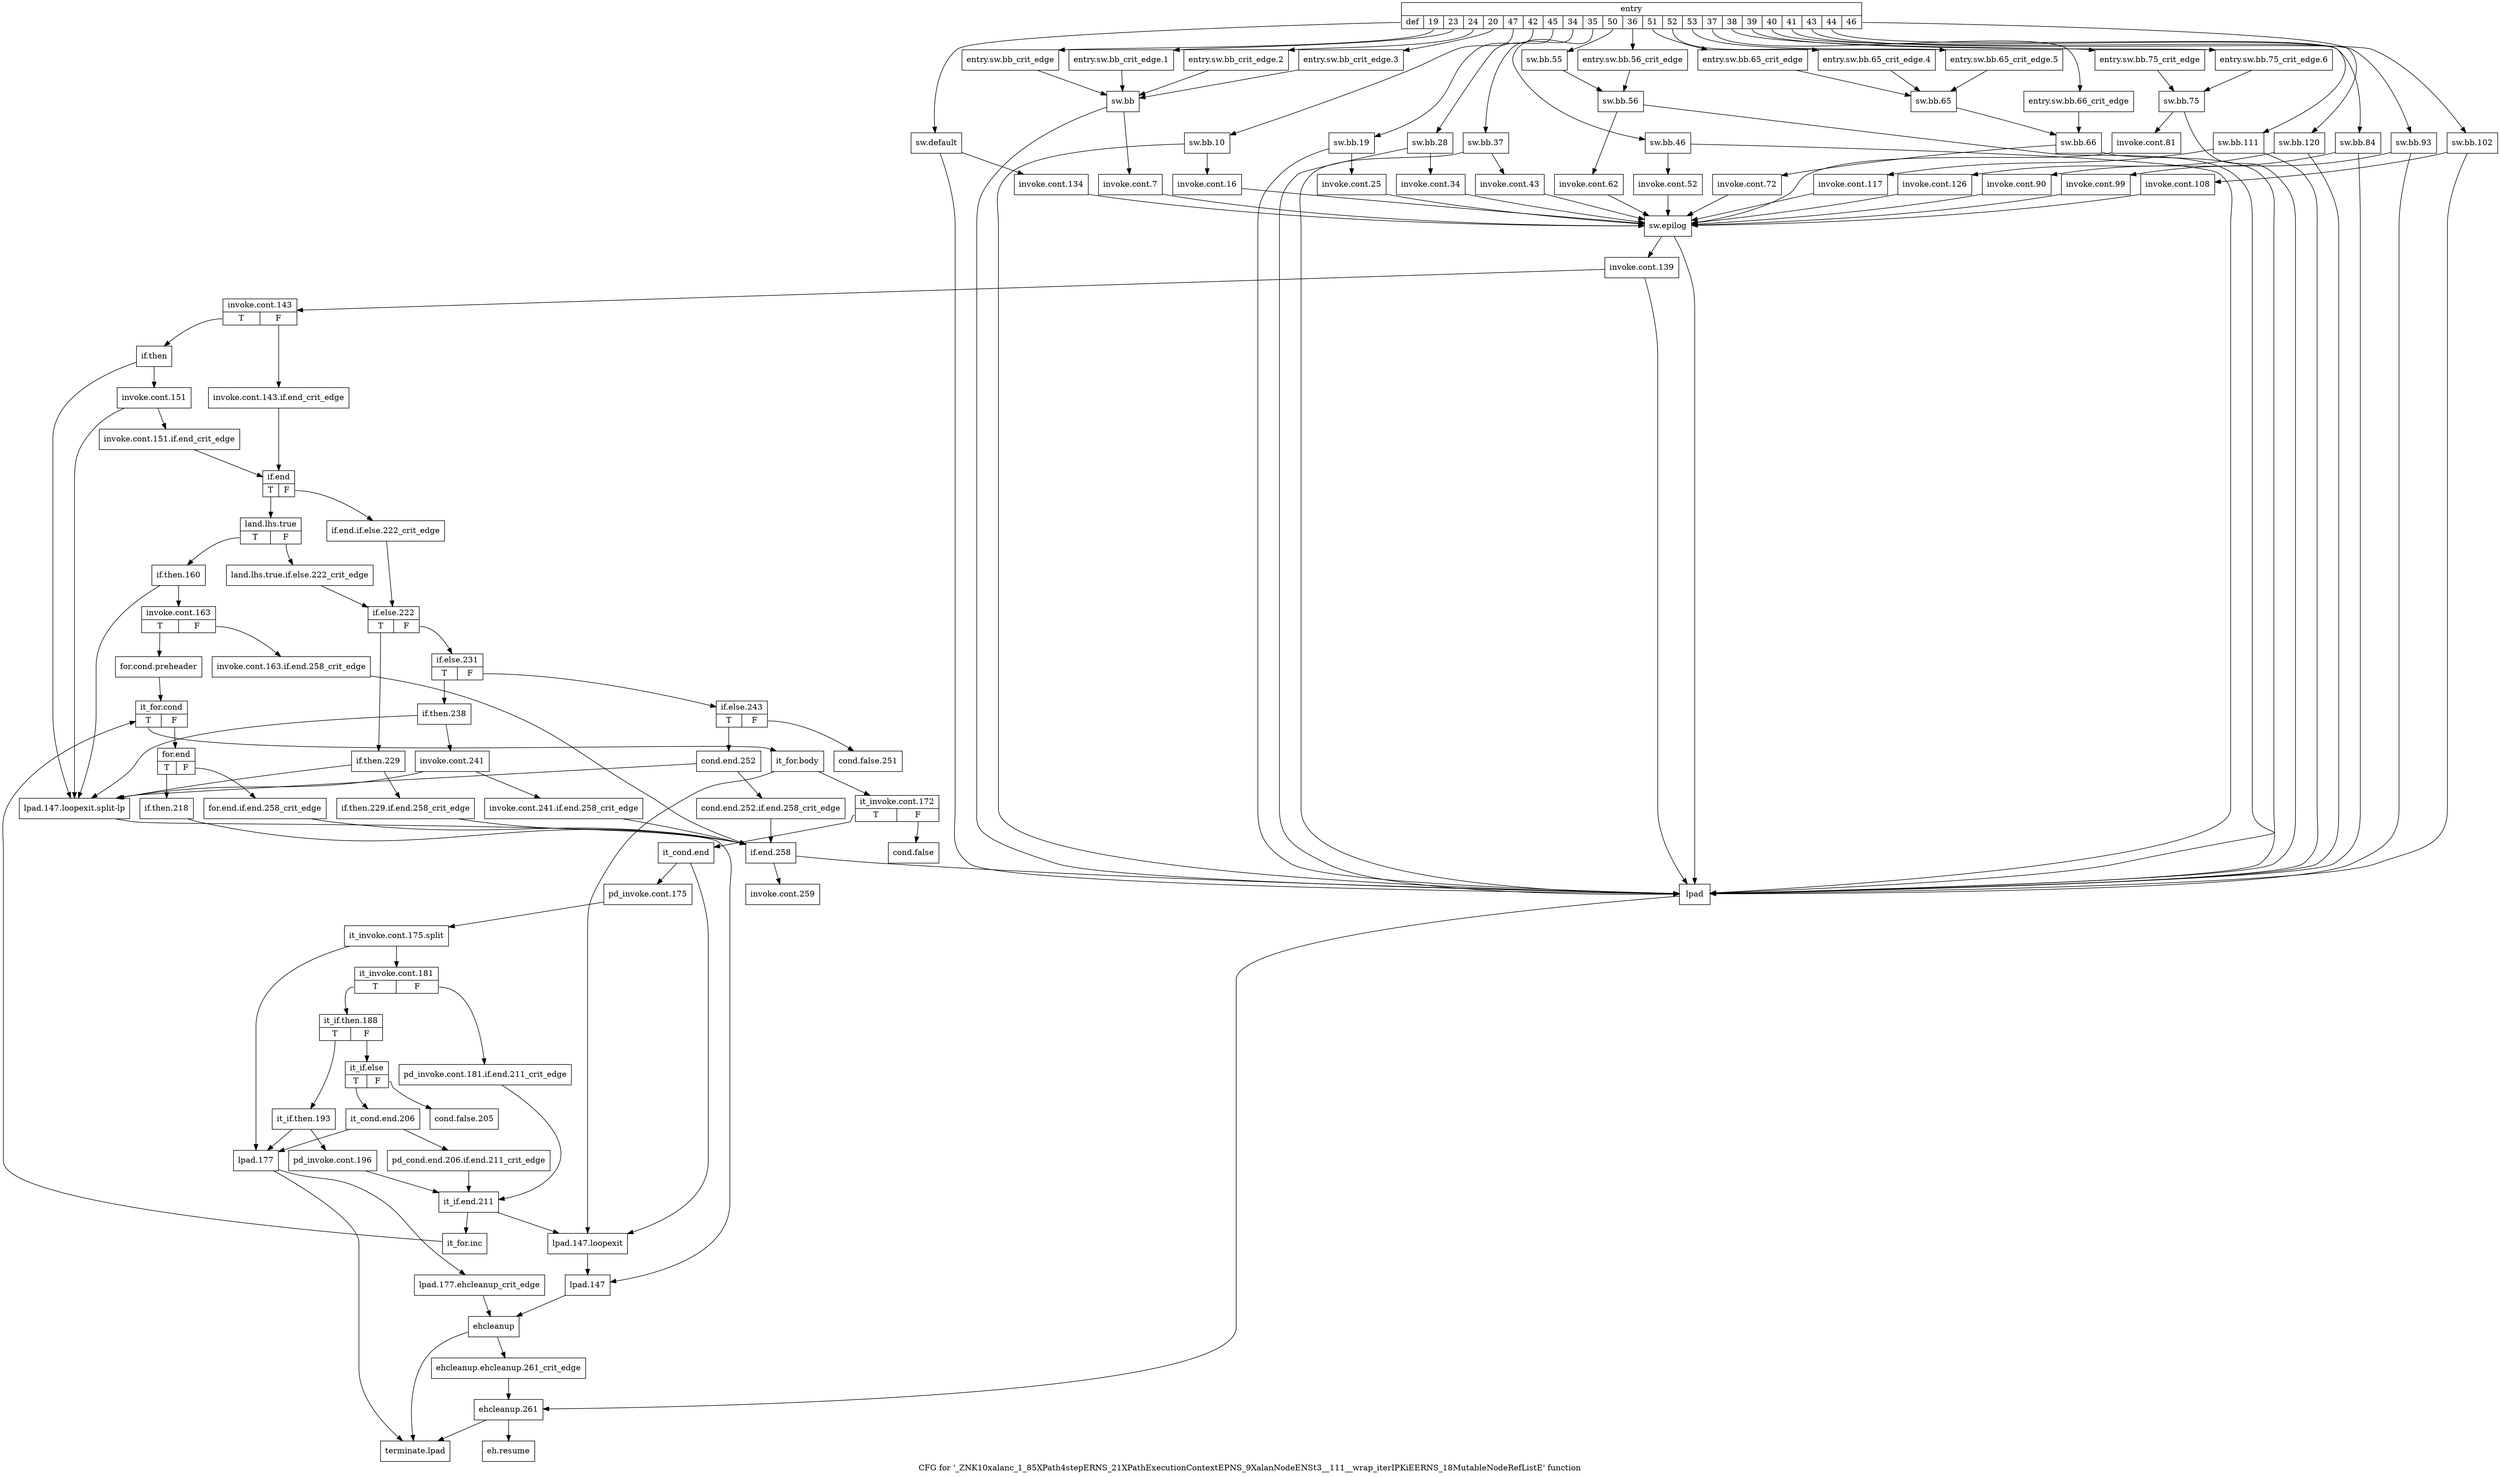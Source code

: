 digraph "CFG for '_ZNK10xalanc_1_85XPath4stepERNS_21XPathExecutionContextEPNS_9XalanNodeENSt3__111__wrap_iterIPKiEERNS_18MutableNodeRefListE' function" {
	label="CFG for '_ZNK10xalanc_1_85XPath4stepERNS_21XPathExecutionContextEPNS_9XalanNodeENSt3__111__wrap_iterIPKiEERNS_18MutableNodeRefListE' function";

	Node0x4486eb0 [shape=record,label="{entry|{<s0>def|<s1>19|<s2>23|<s3>24|<s4>20|<s5>47|<s6>42|<s7>45|<s8>34|<s9>35|<s10>50|<s11>36|<s12>51|<s13>52|<s14>53|<s15>37|<s16>38|<s17>39|<s18>40|<s19>41|<s20>43|<s21>44|<s22>46}}"];
	Node0x4486eb0:s0 -> Node0x4487c20;
	Node0x4486eb0:s1 -> Node0x4487220;
	Node0x4486eb0:s2 -> Node0x44871d0;
	Node0x4486eb0:s3 -> Node0x4487180;
	Node0x4486eb0:s4 -> Node0x4487130;
	Node0x4486eb0:s5 -> Node0x4487360;
	Node0x4486eb0:s6 -> Node0x4487400;
	Node0x4486eb0:s7 -> Node0x44874a0;
	Node0x4486eb0:s8 -> Node0x4487540;
	Node0x4486eb0:s9 -> Node0x44875e0;
	Node0x4486eb0:s10 -> Node0x4487680;
	Node0x4486eb0:s11 -> Node0x44870e0;
	Node0x4486eb0:s12 -> Node0x4487090;
	Node0x4486eb0:s13 -> Node0x4487040;
	Node0x4486eb0:s14 -> Node0x4486ff0;
	Node0x4486eb0:s15 -> Node0x4486fa0;
	Node0x4486eb0:s16 -> Node0x4486f50;
	Node0x4486eb0:s17 -> Node0x4486f00;
	Node0x4486eb0:s18 -> Node0x4487900;
	Node0x4486eb0:s19 -> Node0x44879a0;
	Node0x4486eb0:s20 -> Node0x4487a40;
	Node0x4486eb0:s21 -> Node0x4487ae0;
	Node0x4486eb0:s22 -> Node0x4487b80;
	Node0x4486f00 [shape=record,label="{entry.sw.bb.75_crit_edge.6}"];
	Node0x4486f00 -> Node0x4487860;
	Node0x4486f50 [shape=record,label="{entry.sw.bb.75_crit_edge}"];
	Node0x4486f50 -> Node0x4487860;
	Node0x4486fa0 [shape=record,label="{entry.sw.bb.66_crit_edge}"];
	Node0x4486fa0 -> Node0x44877c0;
	Node0x4486ff0 [shape=record,label="{entry.sw.bb.65_crit_edge.5}"];
	Node0x4486ff0 -> Node0x4487770;
	Node0x4487040 [shape=record,label="{entry.sw.bb.65_crit_edge.4}"];
	Node0x4487040 -> Node0x4487770;
	Node0x4487090 [shape=record,label="{entry.sw.bb.65_crit_edge}"];
	Node0x4487090 -> Node0x4487770;
	Node0x44870e0 [shape=record,label="{entry.sw.bb.56_crit_edge}"];
	Node0x44870e0 -> Node0x44876d0;
	Node0x4487130 [shape=record,label="{entry.sw.bb_crit_edge.3}"];
	Node0x4487130 -> Node0x4487270;
	Node0x4487180 [shape=record,label="{entry.sw.bb_crit_edge.2}"];
	Node0x4487180 -> Node0x4487270;
	Node0x44871d0 [shape=record,label="{entry.sw.bb_crit_edge.1}"];
	Node0x44871d0 -> Node0x4487270;
	Node0x4487220 [shape=record,label="{entry.sw.bb_crit_edge}"];
	Node0x4487220 -> Node0x4487270;
	Node0x4487270 [shape=record,label="{sw.bb}"];
	Node0x4487270 -> Node0x44872c0;
	Node0x4487270 -> Node0x4487310;
	Node0x44872c0 [shape=record,label="{invoke.cont.7}"];
	Node0x44872c0 -> Node0x4487cc0;
	Node0x4487310 [shape=record,label="{lpad}"];
	Node0x4487310 -> Node0x4488df0;
	Node0x4487360 [shape=record,label="{sw.bb.10}"];
	Node0x4487360 -> Node0x44873b0;
	Node0x4487360 -> Node0x4487310;
	Node0x44873b0 [shape=record,label="{invoke.cont.16}"];
	Node0x44873b0 -> Node0x4487cc0;
	Node0x4487400 [shape=record,label="{sw.bb.19}"];
	Node0x4487400 -> Node0x4487450;
	Node0x4487400 -> Node0x4487310;
	Node0x4487450 [shape=record,label="{invoke.cont.25}"];
	Node0x4487450 -> Node0x4487cc0;
	Node0x44874a0 [shape=record,label="{sw.bb.28}"];
	Node0x44874a0 -> Node0x44874f0;
	Node0x44874a0 -> Node0x4487310;
	Node0x44874f0 [shape=record,label="{invoke.cont.34}"];
	Node0x44874f0 -> Node0x4487cc0;
	Node0x4487540 [shape=record,label="{sw.bb.37}"];
	Node0x4487540 -> Node0x4487590;
	Node0x4487540 -> Node0x4487310;
	Node0x4487590 [shape=record,label="{invoke.cont.43}"];
	Node0x4487590 -> Node0x4487cc0;
	Node0x44875e0 [shape=record,label="{sw.bb.46}"];
	Node0x44875e0 -> Node0x4487630;
	Node0x44875e0 -> Node0x4487310;
	Node0x4487630 [shape=record,label="{invoke.cont.52}"];
	Node0x4487630 -> Node0x4487cc0;
	Node0x4487680 [shape=record,label="{sw.bb.55}"];
	Node0x4487680 -> Node0x44876d0;
	Node0x44876d0 [shape=record,label="{sw.bb.56}"];
	Node0x44876d0 -> Node0x4487720;
	Node0x44876d0 -> Node0x4487310;
	Node0x4487720 [shape=record,label="{invoke.cont.62}"];
	Node0x4487720 -> Node0x4487cc0;
	Node0x4487770 [shape=record,label="{sw.bb.65}"];
	Node0x4487770 -> Node0x44877c0;
	Node0x44877c0 [shape=record,label="{sw.bb.66}"];
	Node0x44877c0 -> Node0x4487810;
	Node0x44877c0 -> Node0x4487310;
	Node0x4487810 [shape=record,label="{invoke.cont.72}"];
	Node0x4487810 -> Node0x4487cc0;
	Node0x4487860 [shape=record,label="{sw.bb.75}"];
	Node0x4487860 -> Node0x44878b0;
	Node0x4487860 -> Node0x4487310;
	Node0x44878b0 [shape=record,label="{invoke.cont.81}"];
	Node0x44878b0 -> Node0x4487cc0;
	Node0x4487900 [shape=record,label="{sw.bb.84}"];
	Node0x4487900 -> Node0x4487950;
	Node0x4487900 -> Node0x4487310;
	Node0x4487950 [shape=record,label="{invoke.cont.90}"];
	Node0x4487950 -> Node0x4487cc0;
	Node0x44879a0 [shape=record,label="{sw.bb.93}"];
	Node0x44879a0 -> Node0x44879f0;
	Node0x44879a0 -> Node0x4487310;
	Node0x44879f0 [shape=record,label="{invoke.cont.99}"];
	Node0x44879f0 -> Node0x4487cc0;
	Node0x4487a40 [shape=record,label="{sw.bb.102}"];
	Node0x4487a40 -> Node0x4487a90;
	Node0x4487a40 -> Node0x4487310;
	Node0x4487a90 [shape=record,label="{invoke.cont.108}"];
	Node0x4487a90 -> Node0x4487cc0;
	Node0x4487ae0 [shape=record,label="{sw.bb.111}"];
	Node0x4487ae0 -> Node0x4487b30;
	Node0x4487ae0 -> Node0x4487310;
	Node0x4487b30 [shape=record,label="{invoke.cont.117}"];
	Node0x4487b30 -> Node0x4487cc0;
	Node0x4487b80 [shape=record,label="{sw.bb.120}"];
	Node0x4487b80 -> Node0x4487bd0;
	Node0x4487b80 -> Node0x4487310;
	Node0x4487bd0 [shape=record,label="{invoke.cont.126}"];
	Node0x4487bd0 -> Node0x4487cc0;
	Node0x4487c20 [shape=record,label="{sw.default}"];
	Node0x4487c20 -> Node0x4487c70;
	Node0x4487c20 -> Node0x4487310;
	Node0x4487c70 [shape=record,label="{invoke.cont.134}"];
	Node0x4487c70 -> Node0x4487cc0;
	Node0x4487cc0 [shape=record,label="{sw.epilog}"];
	Node0x4487cc0 -> Node0x4487d10;
	Node0x4487cc0 -> Node0x4487310;
	Node0x4487d10 [shape=record,label="{invoke.cont.139}"];
	Node0x4487d10 -> Node0x4487d60;
	Node0x4487d10 -> Node0x4487310;
	Node0x4487d60 [shape=record,label="{invoke.cont.143|{<s0>T|<s1>F}}"];
	Node0x4487d60:s0 -> Node0x4487e00;
	Node0x4487d60:s1 -> Node0x4487db0;
	Node0x4487db0 [shape=record,label="{invoke.cont.143.if.end_crit_edge}"];
	Node0x4487db0 -> Node0x4487fe0;
	Node0x4487e00 [shape=record,label="{if.then}"];
	Node0x4487e00 -> Node0x4487e50;
	Node0x4487e00 -> Node0x4487f40;
	Node0x4487e50 [shape=record,label="{invoke.cont.151}"];
	Node0x4487e50 -> Node0x4487ea0;
	Node0x4487e50 -> Node0x4487f40;
	Node0x4487ea0 [shape=record,label="{invoke.cont.151.if.end_crit_edge}"];
	Node0x4487ea0 -> Node0x4487fe0;
	Node0x4487ef0 [shape=record,label="{lpad.147.loopexit}"];
	Node0x4487ef0 -> Node0x4487f90;
	Node0x4487f40 [shape=record,label="{lpad.147.loopexit.split-lp}"];
	Node0x4487f40 -> Node0x4487f90;
	Node0x4487f90 [shape=record,label="{lpad.147}"];
	Node0x4487f90 -> Node0x4488d50;
	Node0x4487fe0 [shape=record,label="{if.end|{<s0>T|<s1>F}}"];
	Node0x4487fe0:s0 -> Node0x4488080;
	Node0x4487fe0:s1 -> Node0x4488030;
	Node0x4488030 [shape=record,label="{if.end.if.else.222_crit_edge}"];
	Node0x4488030 -> Node0x4488940;
	Node0x4488080 [shape=record,label="{land.lhs.true|{<s0>T|<s1>F}}"];
	Node0x4488080:s0 -> Node0x4488120;
	Node0x4488080:s1 -> Node0x44880d0;
	Node0x44880d0 [shape=record,label="{land.lhs.true.if.else.222_crit_edge}"];
	Node0x44880d0 -> Node0x4488940;
	Node0x4488120 [shape=record,label="{if.then.160}"];
	Node0x4488120 -> Node0x4488170;
	Node0x4488120 -> Node0x4487f40;
	Node0x4488170 [shape=record,label="{invoke.cont.163|{<s0>T|<s1>F}}"];
	Node0x4488170:s0 -> Node0x4488210;
	Node0x4488170:s1 -> Node0x44881c0;
	Node0x44881c0 [shape=record,label="{invoke.cont.163.if.end.258_crit_edge}"];
	Node0x44881c0 -> Node0x4488cb0;
	Node0x4488210 [shape=record,label="{for.cond.preheader}"];
	Node0x4488210 -> Node0x4488260;
	Node0x4488260 [shape=record,label="{it_for.cond|{<s0>T|<s1>F}}"];
	Node0x4488260:s0 -> Node0x44882b0;
	Node0x4488260:s1 -> Node0x4488850;
	Node0x44882b0 [shape=record,label="{it_for.body}"];
	Node0x44882b0 -> Node0x4488300;
	Node0x44882b0 -> Node0x4487ef0;
	Node0x4488300 [shape=record,label="{it_invoke.cont.172|{<s0>T|<s1>F}}"];
	Node0x4488300:s0 -> Node0x44883a0;
	Node0x4488300:s1 -> Node0x4488350;
	Node0x4488350 [shape=record,label="{cond.false}"];
	Node0x44883a0 [shape=record,label="{it_cond.end}"];
	Node0x44883a0 -> Node0x44883f0;
	Node0x44883a0 -> Node0x4487ef0;
	Node0x44883f0 [shape=record,label="{pd_invoke.cont.175}"];
	Node0x44883f0 -> Node0xbb38d40;
	Node0xbb38d40 [shape=record,label="{it_invoke.cont.175.split}"];
	Node0xbb38d40 -> Node0x4488440;
	Node0xbb38d40 -> Node0x44885d0;
	Node0x4488440 [shape=record,label="{it_invoke.cont.181|{<s0>T|<s1>F}}"];
	Node0x4488440:s0 -> Node0x44884e0;
	Node0x4488440:s1 -> Node0x4488490;
	Node0x4488490 [shape=record,label="{pd_invoke.cont.181.if.end.211_crit_edge}"];
	Node0x4488490 -> Node0x44887b0;
	Node0x44884e0 [shape=record,label="{it_if.then.188|{<s0>T|<s1>F}}"];
	Node0x44884e0:s0 -> Node0x4488530;
	Node0x44884e0:s1 -> Node0x4488670;
	Node0x4488530 [shape=record,label="{it_if.then.193}"];
	Node0x4488530 -> Node0x4488580;
	Node0x4488530 -> Node0x44885d0;
	Node0x4488580 [shape=record,label="{pd_invoke.cont.196}"];
	Node0x4488580 -> Node0x44887b0;
	Node0x44885d0 [shape=record,label="{lpad.177}"];
	Node0x44885d0 -> Node0x4488620;
	Node0x44885d0 -> Node0x4488e90;
	Node0x4488620 [shape=record,label="{lpad.177.ehcleanup_crit_edge}"];
	Node0x4488620 -> Node0x4488d50;
	Node0x4488670 [shape=record,label="{it_if.else|{<s0>T|<s1>F}}"];
	Node0x4488670:s0 -> Node0x4488710;
	Node0x4488670:s1 -> Node0x44886c0;
	Node0x44886c0 [shape=record,label="{cond.false.205}"];
	Node0x4488710 [shape=record,label="{it_cond.end.206}"];
	Node0x4488710 -> Node0x4488760;
	Node0x4488710 -> Node0x44885d0;
	Node0x4488760 [shape=record,label="{pd_cond.end.206.if.end.211_crit_edge}"];
	Node0x4488760 -> Node0x44887b0;
	Node0x44887b0 [shape=record,label="{it_if.end.211}"];
	Node0x44887b0 -> Node0x4488800;
	Node0x44887b0 -> Node0x4487ef0;
	Node0x4488800 [shape=record,label="{it_for.inc}"];
	Node0x4488800 -> Node0x4488260;
	Node0x4488850 [shape=record,label="{for.end|{<s0>T|<s1>F}}"];
	Node0x4488850:s0 -> Node0x44888f0;
	Node0x4488850:s1 -> Node0x44888a0;
	Node0x44888a0 [shape=record,label="{for.end.if.end.258_crit_edge}"];
	Node0x44888a0 -> Node0x4488cb0;
	Node0x44888f0 [shape=record,label="{if.then.218}"];
	Node0x44888f0 -> Node0x4488cb0;
	Node0x4488940 [shape=record,label="{if.else.222|{<s0>T|<s1>F}}"];
	Node0x4488940:s0 -> Node0x4488990;
	Node0x4488940:s1 -> Node0x4488a30;
	Node0x4488990 [shape=record,label="{if.then.229}"];
	Node0x4488990 -> Node0x44889e0;
	Node0x4488990 -> Node0x4487f40;
	Node0x44889e0 [shape=record,label="{if.then.229.if.end.258_crit_edge}"];
	Node0x44889e0 -> Node0x4488cb0;
	Node0x4488a30 [shape=record,label="{if.else.231|{<s0>T|<s1>F}}"];
	Node0x4488a30:s0 -> Node0x4488a80;
	Node0x4488a30:s1 -> Node0x4488b70;
	Node0x4488a80 [shape=record,label="{if.then.238}"];
	Node0x4488a80 -> Node0x4488ad0;
	Node0x4488a80 -> Node0x4487f40;
	Node0x4488ad0 [shape=record,label="{invoke.cont.241}"];
	Node0x4488ad0 -> Node0x4488b20;
	Node0x4488ad0 -> Node0x4487f40;
	Node0x4488b20 [shape=record,label="{invoke.cont.241.if.end.258_crit_edge}"];
	Node0x4488b20 -> Node0x4488cb0;
	Node0x4488b70 [shape=record,label="{if.else.243|{<s0>T|<s1>F}}"];
	Node0x4488b70:s0 -> Node0x4488c10;
	Node0x4488b70:s1 -> Node0x4488bc0;
	Node0x4488bc0 [shape=record,label="{cond.false.251}"];
	Node0x4488c10 [shape=record,label="{cond.end.252}"];
	Node0x4488c10 -> Node0x4488c60;
	Node0x4488c10 -> Node0x4487f40;
	Node0x4488c60 [shape=record,label="{cond.end.252.if.end.258_crit_edge}"];
	Node0x4488c60 -> Node0x4488cb0;
	Node0x4488cb0 [shape=record,label="{if.end.258}"];
	Node0x4488cb0 -> Node0x4488d00;
	Node0x4488cb0 -> Node0x4487310;
	Node0x4488d00 [shape=record,label="{invoke.cont.259}"];
	Node0x4488d50 [shape=record,label="{ehcleanup}"];
	Node0x4488d50 -> Node0x4488da0;
	Node0x4488d50 -> Node0x4488e90;
	Node0x4488da0 [shape=record,label="{ehcleanup.ehcleanup.261_crit_edge}"];
	Node0x4488da0 -> Node0x4488df0;
	Node0x4488df0 [shape=record,label="{ehcleanup.261}"];
	Node0x4488df0 -> Node0x4488e40;
	Node0x4488df0 -> Node0x4488e90;
	Node0x4488e40 [shape=record,label="{eh.resume}"];
	Node0x4488e90 [shape=record,label="{terminate.lpad}"];
}
